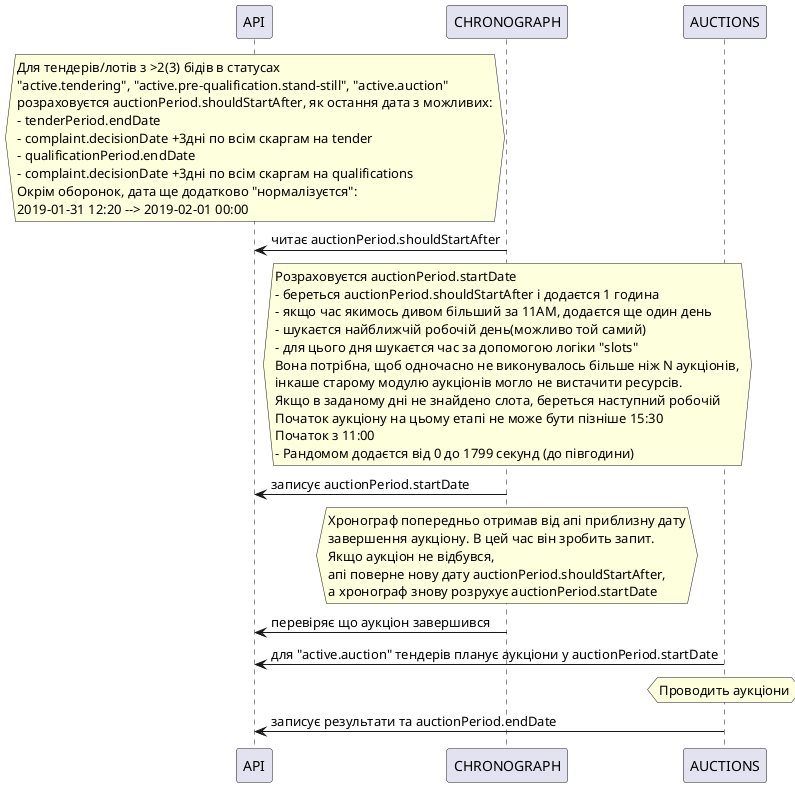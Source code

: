 @startuml

hnote over API: \
Для тендерів/лотів з >2(3) бідів в статусах\n\
"active.tendering", "active.pre-qualification.stand-still", "active.auction"\n\
розраховуєтся auctionPeriod.shouldStartAfter, як остання дата з можливих:\n\
- tenderPeriod.endDate\n\
- complaint.decisionDate +3дні по всім скаргам на tender\n\
- qualificationPeriod.endDate\n\
- complaint.decisionDate +3дні по всім скаргам на qualifications\n\
Окрім оборонок, дата ще додатково "нормалізуєтся":\n\
2019-01-31 12:20 --> 2019-02-01 00:00

CHRONOGRAPH -> API: читає auctionPeriod.shouldStartAfter

hnote over CHRONOGRAPH: Розраховуєтся auctionPeriod.startDate\n\
- береться auctionPeriod.shouldStartAfter і додаєтся 1 година\n\
- якщо час якимось дивом більший за 11AM, додаєтся ще один день\n\
- шукаєтся найближчій робочій день(можливо той самий)\n\
- для цього дня шукаєтся час за допомогою логіки "slots"\n\
Вона потрібна, щоб одночасно не виконувалось більше ніж N аукціонів,\n\
інкаше старому модулю аукціонів могло не вистачити ресурсів.\n\
Якщо в заданому дні не знайдено слота, береться наступний робочій\n\
Початок аукціону на цьому етапі не може бути пізніше 15:30\n\
Початок з 11:00\n\
- Рандомом додаєтся від 0 до 1799 секунд (до півгодини)

CHRONOGRAPH -> API: записує auctionPeriod.startDate

hnote over CHRONOGRAPH: Хронограф попередньо отримав від апі приблизну дату\n\
завершення аукціону. В цей час він зробить запит.\n\
Якщо аукціон не відбувся, \n\
апі поверне нову дату auctionPeriod.shouldStartAfter,\n\
а хронограф знову розрухує auctionPeriod.startDate

CHRONOGRAPH -> API: перевіряє що аукціон завершився

AUCTIONS -> API: для "active.auction" тендерів планує аукціони у auctionPeriod.startDate
hnote over AUCTIONS: Проводить аукціони
AUCTIONS -> API: записує результати та auctionPeriod.endDate

@enduml
